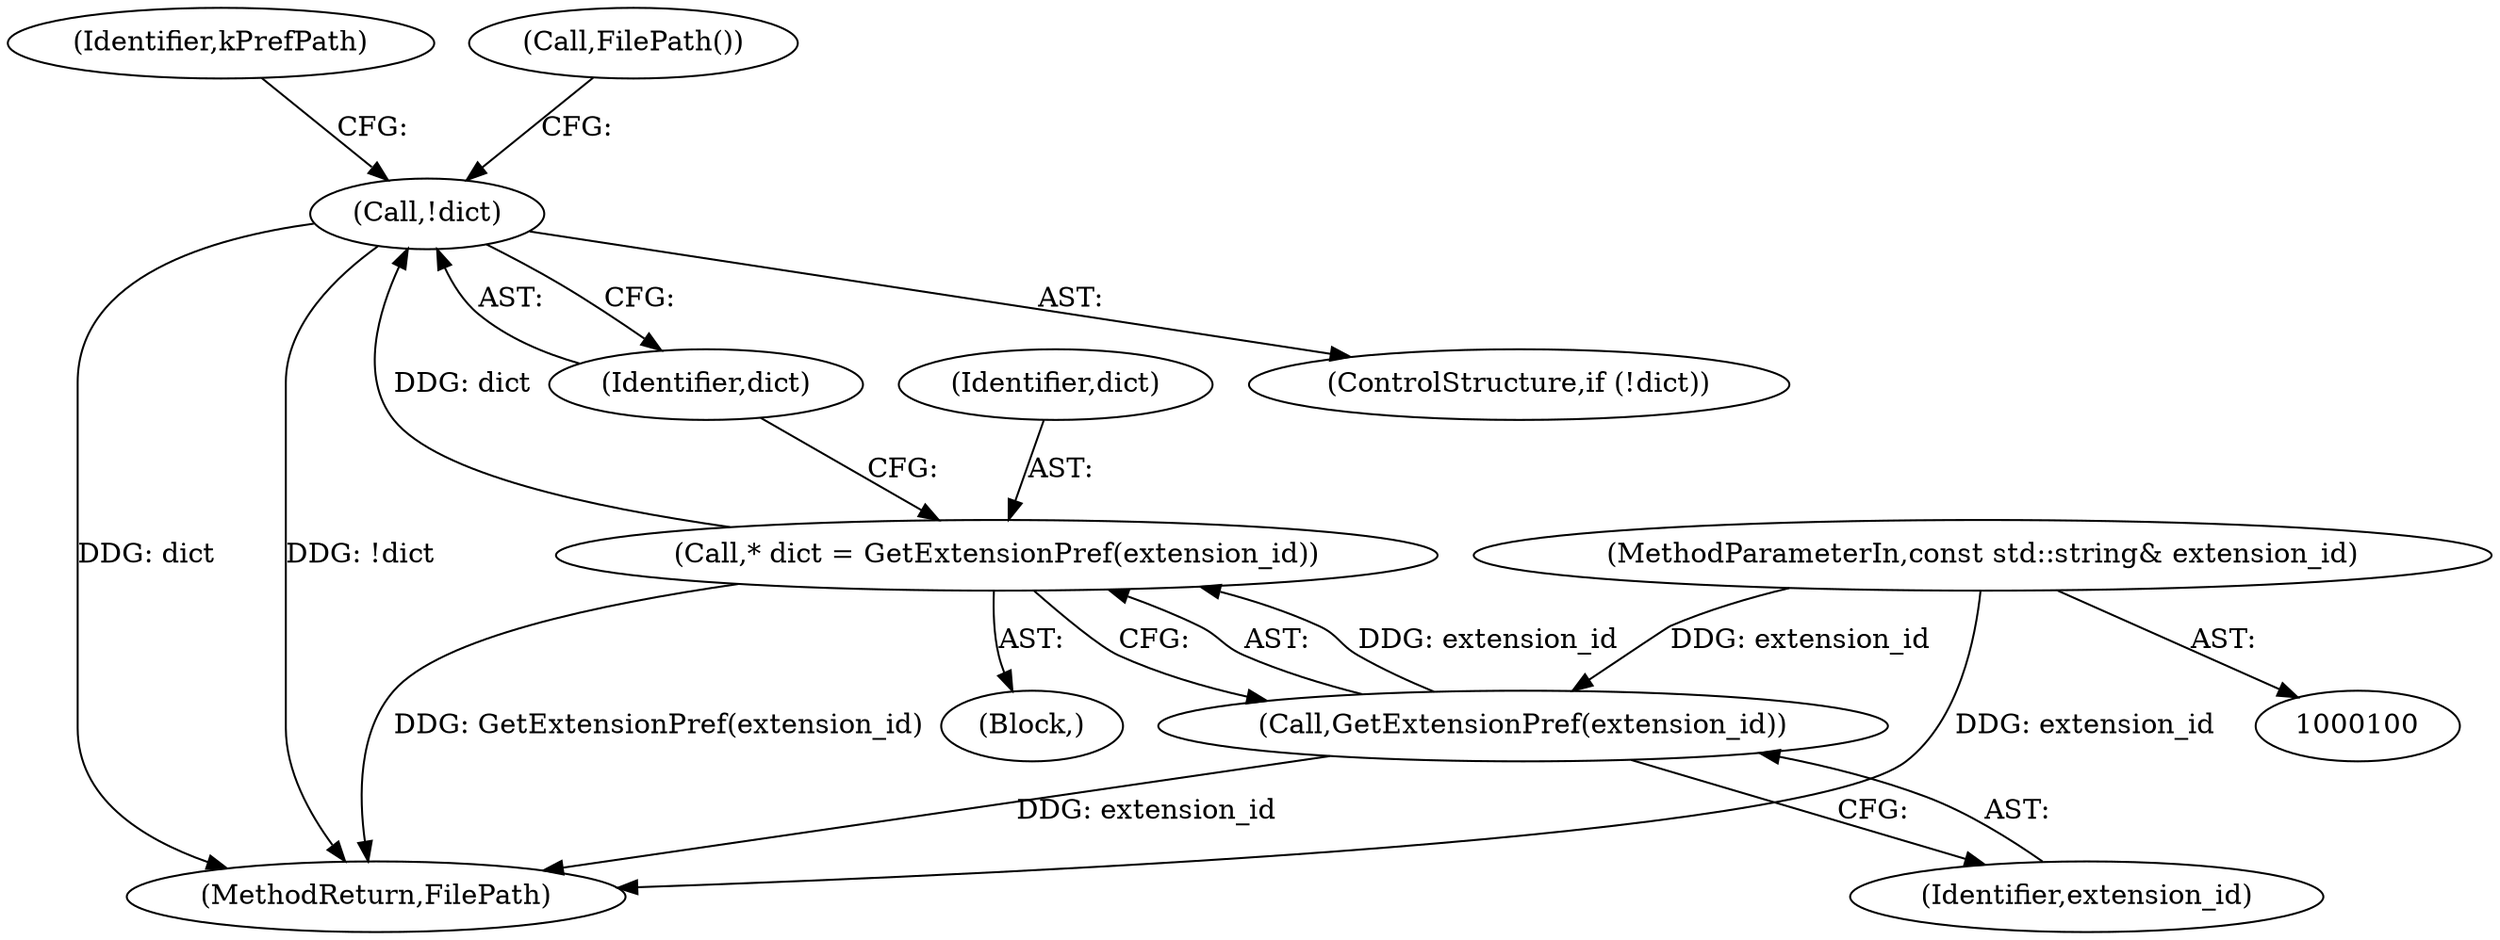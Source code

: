 digraph "0_Chrome_52dac009556881941c60d378e34867cdb2fd00a0@pointer" {
"1000109" [label="(Call,!dict)"];
"1000104" [label="(Call,* dict = GetExtensionPref(extension_id))"];
"1000106" [label="(Call,GetExtensionPref(extension_id))"];
"1000101" [label="(MethodParameterIn,const std::string& extension_id)"];
"1000102" [label="(Block,)"];
"1000109" [label="(Call,!dict)"];
"1000117" [label="(Identifier,kPrefPath)"];
"1000107" [label="(Identifier,extension_id)"];
"1000106" [label="(Call,GetExtensionPref(extension_id))"];
"1000112" [label="(Call,FilePath())"];
"1000127" [label="(MethodReturn,FilePath)"];
"1000110" [label="(Identifier,dict)"];
"1000105" [label="(Identifier,dict)"];
"1000101" [label="(MethodParameterIn,const std::string& extension_id)"];
"1000104" [label="(Call,* dict = GetExtensionPref(extension_id))"];
"1000108" [label="(ControlStructure,if (!dict))"];
"1000109" -> "1000108"  [label="AST: "];
"1000109" -> "1000110"  [label="CFG: "];
"1000110" -> "1000109"  [label="AST: "];
"1000112" -> "1000109"  [label="CFG: "];
"1000117" -> "1000109"  [label="CFG: "];
"1000109" -> "1000127"  [label="DDG: dict"];
"1000109" -> "1000127"  [label="DDG: !dict"];
"1000104" -> "1000109"  [label="DDG: dict"];
"1000104" -> "1000102"  [label="AST: "];
"1000104" -> "1000106"  [label="CFG: "];
"1000105" -> "1000104"  [label="AST: "];
"1000106" -> "1000104"  [label="AST: "];
"1000110" -> "1000104"  [label="CFG: "];
"1000104" -> "1000127"  [label="DDG: GetExtensionPref(extension_id)"];
"1000106" -> "1000104"  [label="DDG: extension_id"];
"1000106" -> "1000107"  [label="CFG: "];
"1000107" -> "1000106"  [label="AST: "];
"1000106" -> "1000127"  [label="DDG: extension_id"];
"1000101" -> "1000106"  [label="DDG: extension_id"];
"1000101" -> "1000100"  [label="AST: "];
"1000101" -> "1000127"  [label="DDG: extension_id"];
}

